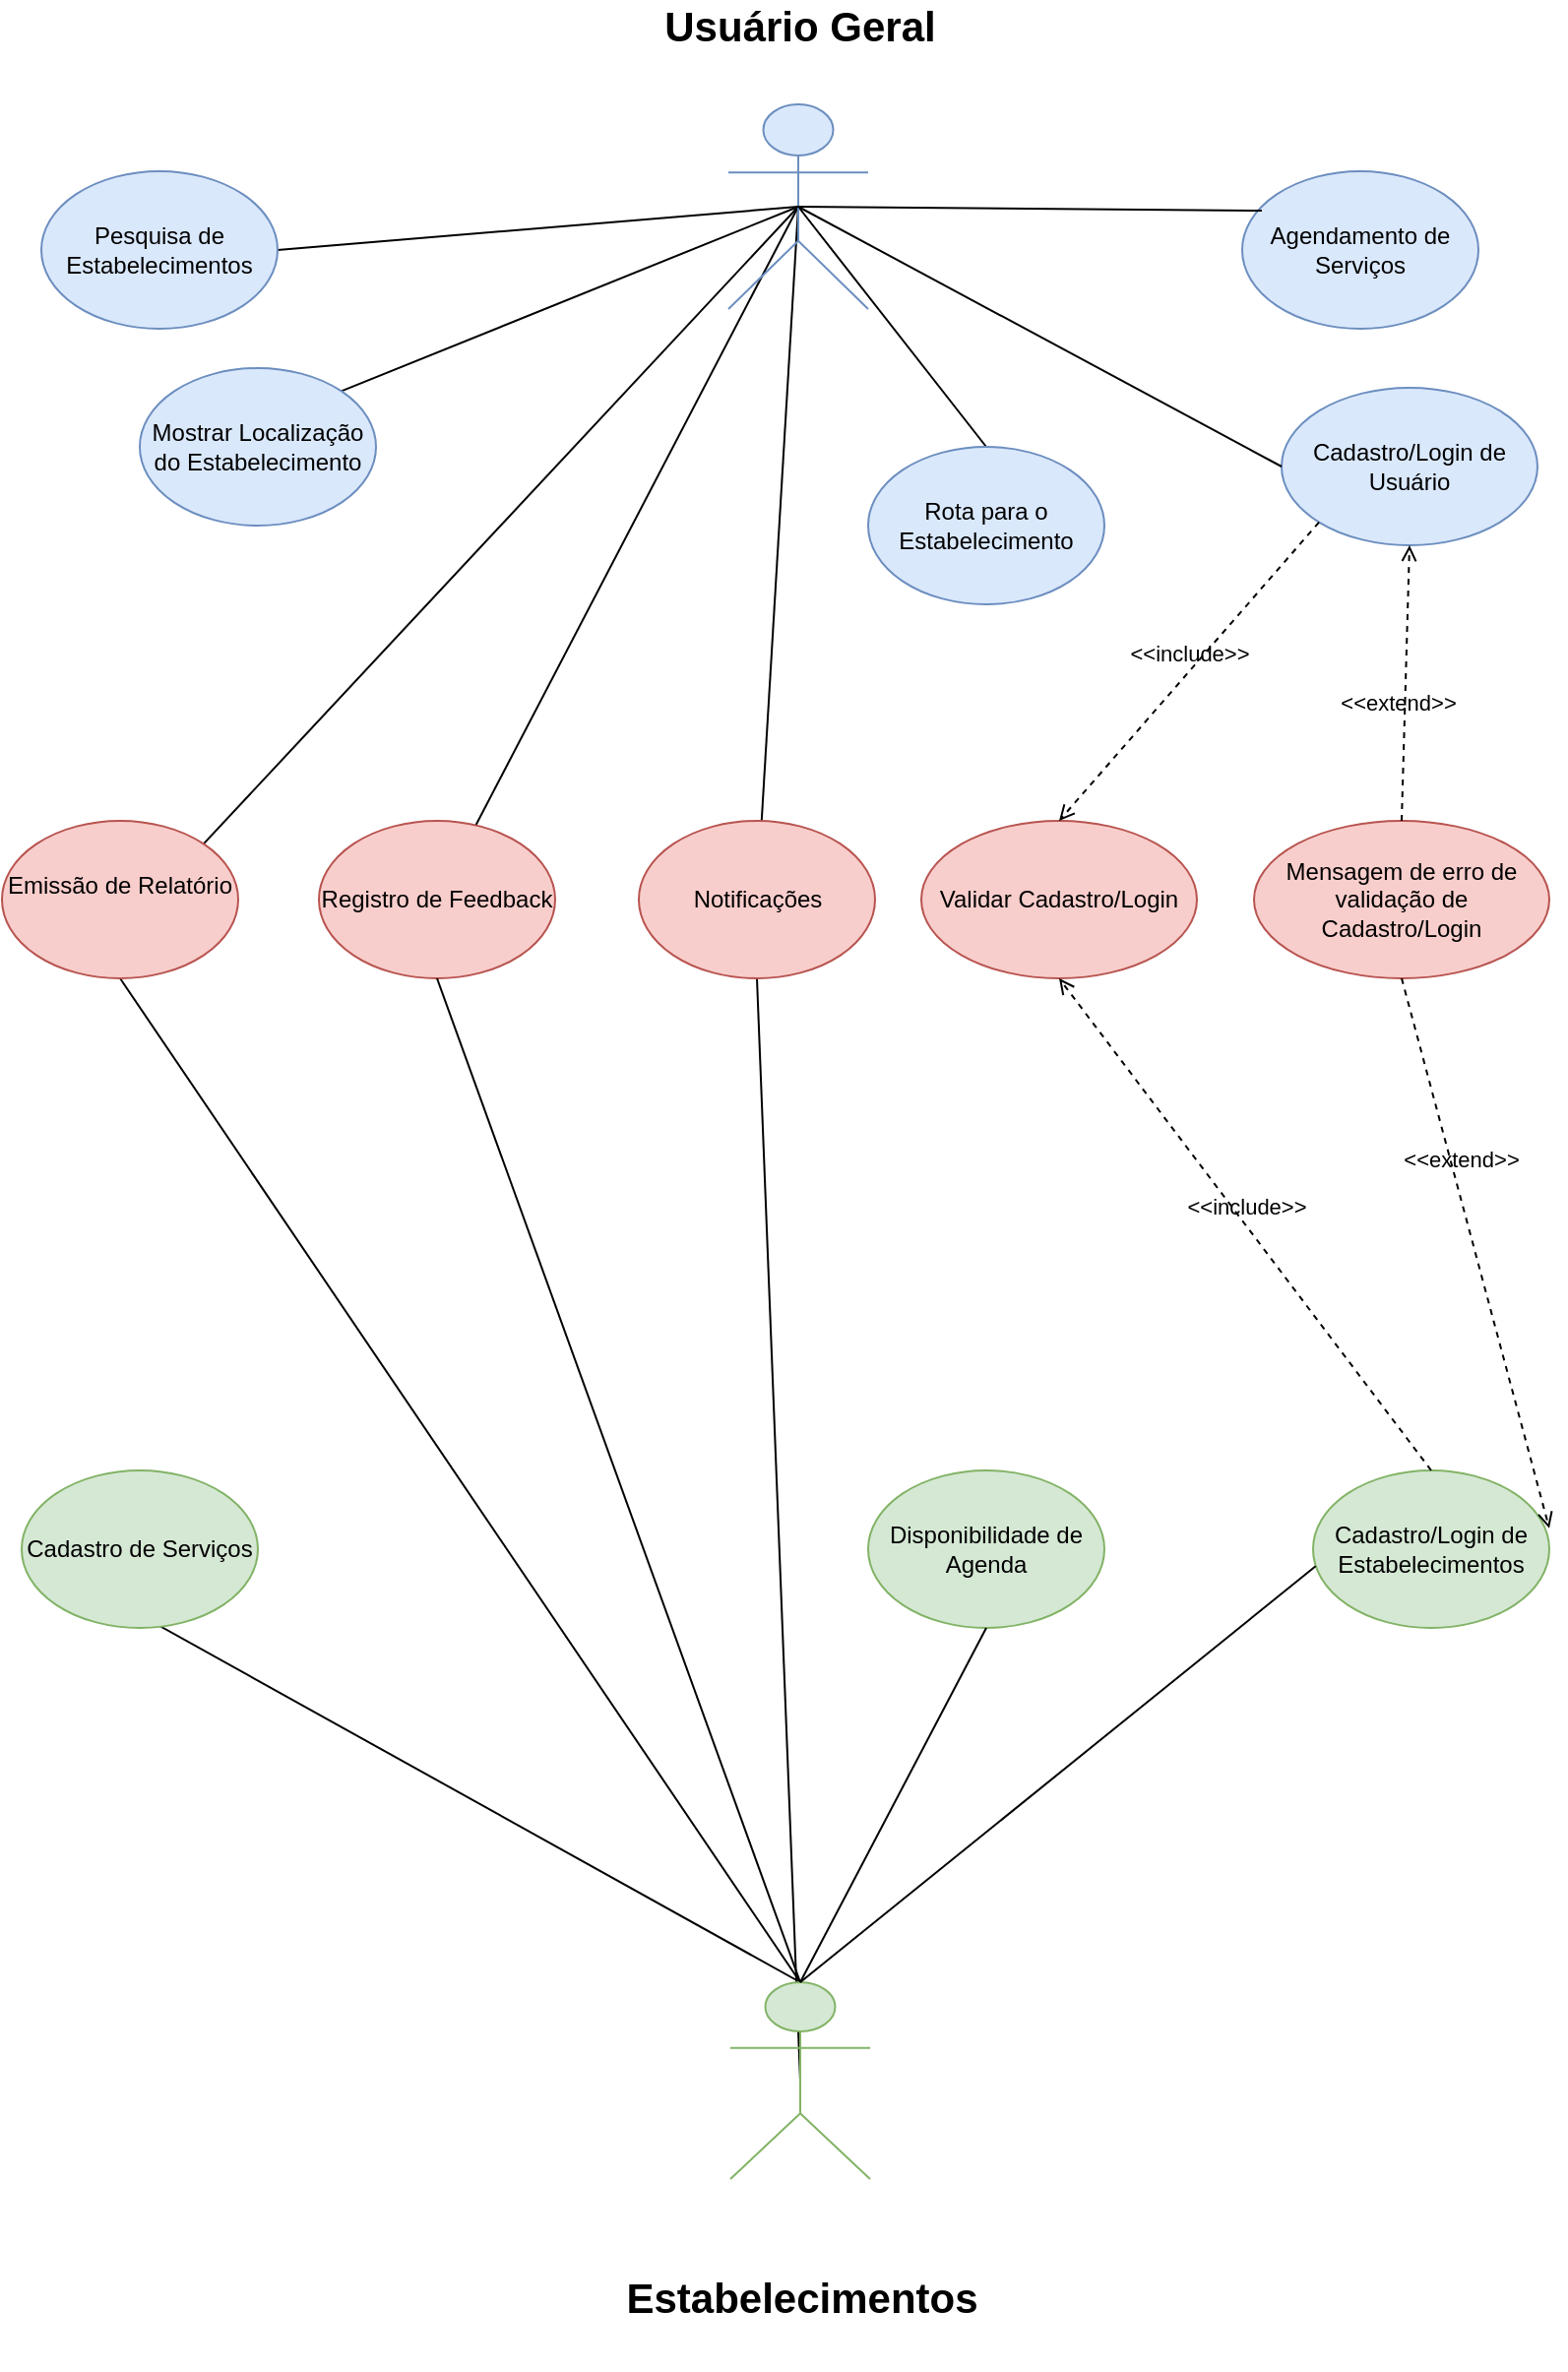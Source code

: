 <mxfile version="24.7.7">
  <diagram name="Página-1" id="F7FC25mVPVdnEcMxWh3N">
    <mxGraphModel dx="1134" dy="703" grid="1" gridSize="10" guides="1" tooltips="1" connect="1" arrows="1" fold="1" page="1" pageScale="1" pageWidth="827" pageHeight="1169" math="0" shadow="0">
      <root>
        <mxCell id="0" />
        <mxCell id="1" parent="0" />
        <mxCell id="oQByM3ZJ09QkV3z6oSYa-34" style="rounded=0;orthogonalLoop=1;jettySize=auto;html=1;entryX=1;entryY=0;entryDx=0;entryDy=0;endArrow=none;endFill=0;exitX=0.5;exitY=0.5;exitDx=0;exitDy=0;exitPerimeter=0;" parent="1" source="oQByM3ZJ09QkV3z6oSYa-1" target="oQByM3ZJ09QkV3z6oSYa-29" edge="1">
          <mxGeometry relative="1" as="geometry">
            <mxPoint x="340" y="140" as="sourcePoint" />
          </mxGeometry>
        </mxCell>
        <mxCell id="oQByM3ZJ09QkV3z6oSYa-36" style="rounded=0;orthogonalLoop=1;jettySize=auto;html=1;entryX=0.5;entryY=0;entryDx=0;entryDy=0;endArrow=none;endFill=0;exitX=0.5;exitY=0.5;exitDx=0;exitDy=0;exitPerimeter=0;" parent="1" source="oQByM3ZJ09QkV3z6oSYa-1" target="oQByM3ZJ09QkV3z6oSYa-30" edge="1">
          <mxGeometry relative="1" as="geometry">
            <mxPoint x="390" y="170" as="sourcePoint" />
          </mxGeometry>
        </mxCell>
        <mxCell id="oQByM3ZJ09QkV3z6oSYa-55" style="rounded=0;orthogonalLoop=1;jettySize=auto;html=1;exitX=0.5;exitY=0.5;exitDx=0;exitDy=0;exitPerimeter=0;entryX=1;entryY=0;entryDx=0;entryDy=0;endArrow=none;endFill=0;" parent="1" source="oQByM3ZJ09QkV3z6oSYa-1" target="oQByM3ZJ09QkV3z6oSYa-26" edge="1">
          <mxGeometry relative="1" as="geometry" />
        </mxCell>
        <mxCell id="oQByM3ZJ09QkV3z6oSYa-56" style="rounded=0;orthogonalLoop=1;jettySize=auto;html=1;exitX=0.5;exitY=0.5;exitDx=0;exitDy=0;exitPerimeter=0;endArrow=none;endFill=0;" parent="1" source="oQByM3ZJ09QkV3z6oSYa-1" target="oQByM3ZJ09QkV3z6oSYa-28" edge="1">
          <mxGeometry relative="1" as="geometry" />
        </mxCell>
        <mxCell id="oQByM3ZJ09QkV3z6oSYa-57" style="rounded=0;orthogonalLoop=1;jettySize=auto;html=1;exitX=0.5;exitY=0.5;exitDx=0;exitDy=0;exitPerimeter=0;endArrow=none;endFill=0;" parent="1" source="oQByM3ZJ09QkV3z6oSYa-1" target="oQByM3ZJ09QkV3z6oSYa-27" edge="1">
          <mxGeometry relative="1" as="geometry" />
        </mxCell>
        <mxCell id="oQByM3ZJ09QkV3z6oSYa-1" value="Usuário Geral&lt;div style=&quot;font-size: 21px;&quot;&gt;&lt;br style=&quot;font-size: 21px;&quot;&gt;&lt;/div&gt;" style="shape=umlActor;verticalLabelPosition=top;verticalAlign=bottom;html=1;outlineConnect=0;fillColor=#dae8fc;strokeColor=#6c8ebf;fontStyle=1;horizontal=1;fontSize=21;labelPosition=center;align=center;" parent="1" vertex="1">
          <mxGeometry x="389" y="66" width="71" height="104" as="geometry" />
        </mxCell>
        <mxCell id="oQByM3ZJ09QkV3z6oSYa-37" style="rounded=0;orthogonalLoop=1;jettySize=auto;html=1;exitX=0.5;exitY=0;exitDx=0;exitDy=0;exitPerimeter=0;entryX=0;entryY=0.5;entryDx=0;entryDy=0;endArrow=none;endFill=0;" parent="1" source="oQByM3ZJ09QkV3z6oSYa-4" target="oQByM3ZJ09QkV3z6oSYa-23" edge="1">
          <mxGeometry relative="1" as="geometry" />
        </mxCell>
        <mxCell id="oQByM3ZJ09QkV3z6oSYa-52" style="rounded=0;orthogonalLoop=1;jettySize=auto;html=1;entryX=0.5;entryY=1;entryDx=0;entryDy=0;endArrow=none;endFill=0;exitX=0.5;exitY=0;exitDx=0;exitDy=0;exitPerimeter=0;" parent="1" source="oQByM3ZJ09QkV3z6oSYa-4" target="oQByM3ZJ09QkV3z6oSYa-26" edge="1">
          <mxGeometry relative="1" as="geometry">
            <mxPoint x="426" y="1010" as="sourcePoint" />
          </mxGeometry>
        </mxCell>
        <mxCell id="oQByM3ZJ09QkV3z6oSYa-54" style="rounded=0;orthogonalLoop=1;jettySize=auto;html=1;exitX=0.5;exitY=0.5;exitDx=0;exitDy=0;exitPerimeter=0;entryX=0.5;entryY=1;entryDx=0;entryDy=0;endArrow=none;endFill=0;" parent="1" source="oQByM3ZJ09QkV3z6oSYa-4" target="oQByM3ZJ09QkV3z6oSYa-27" edge="1">
          <mxGeometry relative="1" as="geometry" />
        </mxCell>
        <mxCell id="oQByM3ZJ09QkV3z6oSYa-4" value="Estabelecimentos&lt;div&gt;&lt;br&gt;&lt;/div&gt;" style="shape=umlActor;verticalLabelPosition=bottom;verticalAlign=bottom;html=1;outlineConnect=0;fillColor=#d5e8d4;strokeColor=#82b366;fontStyle=1;align=center;fontFamily=Helvetica;fontSize=21;" parent="1" vertex="1">
          <mxGeometry x="390" y="1020" width="71" height="100" as="geometry" />
        </mxCell>
        <mxCell id="oQByM3ZJ09QkV3z6oSYa-5" value="Cadastro/Login de Usuário" style="ellipse;whiteSpace=wrap;html=1;fillColor=#dae8fc;strokeColor=#6c8ebf;" parent="1" vertex="1">
          <mxGeometry x="670" y="210" width="130" height="80" as="geometry" />
        </mxCell>
        <mxCell id="oQByM3ZJ09QkV3z6oSYa-6" value="Cadastro/Login de Estabelecimentos" style="ellipse;whiteSpace=wrap;html=1;fillColor=#d5e8d4;strokeColor=#82b366;" parent="1" vertex="1">
          <mxGeometry x="686" y="760" width="120" height="80" as="geometry" />
        </mxCell>
        <mxCell id="oQByM3ZJ09QkV3z6oSYa-7" value="" style="endArrow=none;html=1;rounded=0;entryX=0;entryY=0.5;entryDx=0;entryDy=0;exitX=0.5;exitY=0.5;exitDx=0;exitDy=0;exitPerimeter=0;" parent="1" source="oQByM3ZJ09QkV3z6oSYa-1" target="oQByM3ZJ09QkV3z6oSYa-5" edge="1">
          <mxGeometry width="50" height="50" relative="1" as="geometry">
            <mxPoint x="440" y="160" as="sourcePoint" />
            <mxPoint x="380" y="190" as="targetPoint" />
          </mxGeometry>
        </mxCell>
        <mxCell id="oQByM3ZJ09QkV3z6oSYa-8" value="" style="endArrow=none;html=1;rounded=0;entryX=0.011;entryY=0.608;entryDx=0;entryDy=0;entryPerimeter=0;exitX=0.5;exitY=0;exitDx=0;exitDy=0;exitPerimeter=0;" parent="1" source="oQByM3ZJ09QkV3z6oSYa-4" target="oQByM3ZJ09QkV3z6oSYa-6" edge="1">
          <mxGeometry width="50" height="50" relative="1" as="geometry">
            <mxPoint x="426" y="1010" as="sourcePoint" />
            <mxPoint x="380" y="670" as="targetPoint" />
          </mxGeometry>
        </mxCell>
        <mxCell id="oQByM3ZJ09QkV3z6oSYa-9" value="Validar&lt;span style=&quot;background-color: initial;&quot;&gt;&amp;nbsp;Cadastro/Login&lt;/span&gt;" style="ellipse;whiteSpace=wrap;html=1;fillColor=#f8cecc;strokeColor=#b85450;" parent="1" vertex="1">
          <mxGeometry x="487" y="430" width="140" height="80" as="geometry" />
        </mxCell>
        <mxCell id="oQByM3ZJ09QkV3z6oSYa-10" value="Mensagem de erro de validação de Cadastro/Login" style="ellipse;whiteSpace=wrap;html=1;fillColor=#f8cecc;strokeColor=#b85450;" parent="1" vertex="1">
          <mxGeometry x="656" y="430" width="150" height="80" as="geometry" />
        </mxCell>
        <mxCell id="oQByM3ZJ09QkV3z6oSYa-12" value="&amp;lt;&amp;lt;include&amp;gt;&amp;gt;" style="html=1;verticalAlign=bottom;labelBackgroundColor=none;endArrow=open;endFill=0;dashed=1;rounded=0;exitX=0;exitY=1;exitDx=0;exitDy=0;entryX=0.5;entryY=0;entryDx=0;entryDy=0;" parent="1" source="oQByM3ZJ09QkV3z6oSYa-5" target="oQByM3ZJ09QkV3z6oSYa-9" edge="1">
          <mxGeometry width="160" relative="1" as="geometry">
            <mxPoint x="350" y="20" as="sourcePoint" />
            <mxPoint x="490" y="49.5" as="targetPoint" />
          </mxGeometry>
        </mxCell>
        <mxCell id="oQByM3ZJ09QkV3z6oSYa-15" value="" style="endArrow=none;html=1;rounded=0;entryX=1;entryY=0.5;entryDx=0;entryDy=0;exitX=0.5;exitY=0.5;exitDx=0;exitDy=0;exitPerimeter=0;" parent="1" source="oQByM3ZJ09QkV3z6oSYa-1" target="oQByM3ZJ09QkV3z6oSYa-24" edge="1">
          <mxGeometry width="50" height="50" relative="1" as="geometry">
            <mxPoint x="330" y="80" as="sourcePoint" />
            <mxPoint x="78.096" y="230.02" as="targetPoint" />
          </mxGeometry>
        </mxCell>
        <mxCell id="oQByM3ZJ09QkV3z6oSYa-16" value="&amp;lt;&amp;lt;extend&amp;gt;&amp;gt;" style="html=1;verticalAlign=bottom;labelBackgroundColor=none;endArrow=open;endFill=0;dashed=1;rounded=0;entryX=0.5;entryY=1;entryDx=0;entryDy=0;exitX=0.5;exitY=0;exitDx=0;exitDy=0;" parent="1" source="oQByM3ZJ09QkV3z6oSYa-10" target="oQByM3ZJ09QkV3z6oSYa-5" edge="1">
          <mxGeometry x="-0.274" y="3" width="160" relative="1" as="geometry">
            <mxPoint x="480" y="180" as="sourcePoint" />
            <mxPoint x="350" y="80" as="targetPoint" />
            <mxPoint as="offset" />
          </mxGeometry>
        </mxCell>
        <mxCell id="oQByM3ZJ09QkV3z6oSYa-19" value="&amp;lt;&amp;lt;include&amp;gt;&amp;gt;" style="html=1;verticalAlign=bottom;labelBackgroundColor=none;endArrow=open;endFill=0;dashed=1;rounded=0;exitX=0.5;exitY=0;exitDx=0;exitDy=0;entryX=0.5;entryY=1;entryDx=0;entryDy=0;" parent="1" source="oQByM3ZJ09QkV3z6oSYa-6" target="oQByM3ZJ09QkV3z6oSYa-9" edge="1">
          <mxGeometry width="160" relative="1" as="geometry">
            <mxPoint x="340" y="130" as="sourcePoint" />
            <mxPoint x="474" y="219" as="targetPoint" />
            <Array as="points" />
          </mxGeometry>
        </mxCell>
        <mxCell id="oQByM3ZJ09QkV3z6oSYa-21" value="&amp;lt;&amp;lt;extend&amp;gt;&amp;gt;" style="html=1;verticalAlign=bottom;labelBackgroundColor=none;endArrow=open;endFill=0;dashed=1;rounded=0;entryX=1;entryY=0.367;entryDx=0;entryDy=0;entryPerimeter=0;exitX=0.5;exitY=1;exitDx=0;exitDy=0;" parent="1" source="oQByM3ZJ09QkV3z6oSYa-10" target="oQByM3ZJ09QkV3z6oSYa-6" edge="1">
          <mxGeometry x="-0.274" y="3" width="160" relative="1" as="geometry">
            <mxPoint x="533" y="337" as="sourcePoint" />
            <mxPoint x="269" y="149" as="targetPoint" />
            <mxPoint as="offset" />
            <Array as="points" />
          </mxGeometry>
        </mxCell>
        <mxCell id="oQByM3ZJ09QkV3z6oSYa-23" value="Cadastro de Serviços" style="ellipse;whiteSpace=wrap;html=1;fillColor=#d5e8d4;strokeColor=#82b366;" parent="1" vertex="1">
          <mxGeometry x="30" y="760" width="120" height="80" as="geometry" />
        </mxCell>
        <mxCell id="oQByM3ZJ09QkV3z6oSYa-24" value="Pesquisa de Estabelecimentos" style="ellipse;whiteSpace=wrap;html=1;fillColor=#dae8fc;strokeColor=#6c8ebf;" parent="1" vertex="1">
          <mxGeometry x="40" y="100" width="120" height="80" as="geometry" />
        </mxCell>
        <mxCell id="oQByM3ZJ09QkV3z6oSYa-25" value="Agendamento de Serviços" style="ellipse;whiteSpace=wrap;html=1;fillColor=#dae8fc;strokeColor=#6c8ebf;" parent="1" vertex="1">
          <mxGeometry x="650" y="100" width="120" height="80" as="geometry" />
        </mxCell>
        <mxCell id="oQByM3ZJ09QkV3z6oSYa-26" value="Emissão de Relatório&lt;div&gt;&lt;br&gt;&lt;/div&gt;" style="ellipse;whiteSpace=wrap;html=1;fillColor=#f8cecc;strokeColor=#b85450;" parent="1" vertex="1">
          <mxGeometry x="20" y="430" width="120" height="80" as="geometry" />
        </mxCell>
        <mxCell id="oQByM3ZJ09QkV3z6oSYa-27" value="Notificações" style="ellipse;whiteSpace=wrap;html=1;fillColor=#f8cecc;strokeColor=#b85450;" parent="1" vertex="1">
          <mxGeometry x="343.5" y="430" width="120" height="80" as="geometry" />
        </mxCell>
        <mxCell id="oQByM3ZJ09QkV3z6oSYa-28" value="Registro de Feedback" style="ellipse;whiteSpace=wrap;html=1;fillColor=#f8cecc;strokeColor=#b85450;" parent="1" vertex="1">
          <mxGeometry x="181" y="430" width="120" height="80" as="geometry" />
        </mxCell>
        <mxCell id="oQByM3ZJ09QkV3z6oSYa-29" value="Mostrar Localização do Estabelecimento" style="ellipse;whiteSpace=wrap;html=1;fillColor=#dae8fc;strokeColor=#6c8ebf;" parent="1" vertex="1">
          <mxGeometry x="90" y="200" width="120" height="80" as="geometry" />
        </mxCell>
        <mxCell id="oQByM3ZJ09QkV3z6oSYa-30" value="Rota para o Estabelecimento" style="ellipse;whiteSpace=wrap;html=1;fillColor=#dae8fc;strokeColor=#6c8ebf;" parent="1" vertex="1">
          <mxGeometry x="460" y="240" width="120" height="80" as="geometry" />
        </mxCell>
        <mxCell id="oQByM3ZJ09QkV3z6oSYa-33" style="rounded=0;orthogonalLoop=1;jettySize=auto;html=1;entryX=0.083;entryY=0.25;entryDx=0;entryDy=0;entryPerimeter=0;endArrow=none;endFill=0;exitX=0.5;exitY=0.5;exitDx=0;exitDy=0;exitPerimeter=0;" parent="1" source="oQByM3ZJ09QkV3z6oSYa-1" target="oQByM3ZJ09QkV3z6oSYa-25" edge="1">
          <mxGeometry relative="1" as="geometry" />
        </mxCell>
        <mxCell id="oQByM3ZJ09QkV3z6oSYa-53" style="rounded=0;orthogonalLoop=1;jettySize=auto;html=1;exitX=0.5;exitY=0;exitDx=0;exitDy=0;exitPerimeter=0;entryX=0.5;entryY=1;entryDx=0;entryDy=0;endArrow=none;endFill=0;" parent="1" source="oQByM3ZJ09QkV3z6oSYa-4" target="oQByM3ZJ09QkV3z6oSYa-28" edge="1">
          <mxGeometry relative="1" as="geometry" />
        </mxCell>
        <mxCell id="tVb-actsX_6LWQicYyCG-1" value="Disponibilidade de Agenda" style="ellipse;whiteSpace=wrap;html=1;fillColor=#d5e8d4;strokeColor=#82b366;" vertex="1" parent="1">
          <mxGeometry x="460" y="760" width="120" height="80" as="geometry" />
        </mxCell>
        <mxCell id="tVb-actsX_6LWQicYyCG-2" value="" style="endArrow=none;html=1;rounded=0;entryX=0.5;entryY=1;entryDx=0;entryDy=0;exitX=0.5;exitY=0;exitDx=0;exitDy=0;exitPerimeter=0;" edge="1" parent="1" source="oQByM3ZJ09QkV3z6oSYa-4" target="tVb-actsX_6LWQicYyCG-1">
          <mxGeometry width="50" height="50" relative="1" as="geometry">
            <mxPoint x="370" y="720" as="sourcePoint" />
            <mxPoint x="520" y="850" as="targetPoint" />
          </mxGeometry>
        </mxCell>
      </root>
    </mxGraphModel>
  </diagram>
</mxfile>
